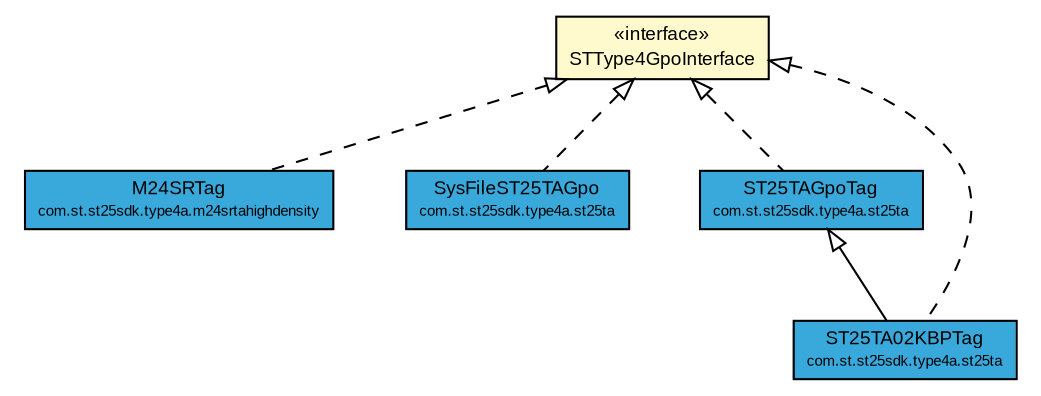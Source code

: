 #!/usr/local/bin/dot
#
# Class diagram 
# Generated by UMLGraph version R5_7_2-3-gee82a7 (http://www.umlgraph.org/)
#

digraph G {
	edge [fontname="arial",fontsize=10,labelfontname="arial",labelfontsize=10];
	node [fontname="arial",fontsize=10,shape=plaintext];
	nodesep=0.25;
	ranksep=0.5;
	// com.st.st25sdk.type4a.STType4GpoInterface
	c45840 [label=<<table title="com.st.st25sdk.type4a.STType4GpoInterface" border="0" cellborder="1" cellspacing="0" cellpadding="2" port="p" bgcolor="lemonChiffon" href="./STType4GpoInterface.html">
		<tr><td><table border="0" cellspacing="0" cellpadding="1">
<tr><td align="center" balign="center"> &#171;interface&#187; </td></tr>
<tr><td align="center" balign="center"> STType4GpoInterface </td></tr>
		</table></td></tr>
		</table>>, URL="./STType4GpoInterface.html", fontname="arial", fontcolor="black", fontsize=9.0];
	// com.st.st25sdk.type4a.m24srtahighdensity.M24SRTag
	c45853 [label=<<table title="com.st.st25sdk.type4a.m24srtahighdensity.M24SRTag" border="0" cellborder="1" cellspacing="0" cellpadding="2" port="p" bgcolor="#39a9dc" href="./m24srtahighdensity/M24SRTag.html">
		<tr><td><table border="0" cellspacing="0" cellpadding="1">
<tr><td align="center" balign="center"> M24SRTag </td></tr>
<tr><td align="center" balign="center"><font point-size="7.0"> com.st.st25sdk.type4a.m24srtahighdensity </font></td></tr>
		</table></td></tr>
		</table>>, URL="./m24srtahighdensity/M24SRTag.html", fontname="arial", fontcolor="black", fontsize=9.0];
	// com.st.st25sdk.type4a.st25ta.SysFileST25TAGpo
	c45858 [label=<<table title="com.st.st25sdk.type4a.st25ta.SysFileST25TAGpo" border="0" cellborder="1" cellspacing="0" cellpadding="2" port="p" bgcolor="#39a9dc" href="./st25ta/SysFileST25TAGpo.html">
		<tr><td><table border="0" cellspacing="0" cellpadding="1">
<tr><td align="center" balign="center"> SysFileST25TAGpo </td></tr>
<tr><td align="center" balign="center"><font point-size="7.0"> com.st.st25sdk.type4a.st25ta </font></td></tr>
		</table></td></tr>
		</table>>, URL="./st25ta/SysFileST25TAGpo.html", fontname="arial", fontcolor="black", fontsize=9.0];
	// com.st.st25sdk.type4a.st25ta.ST25TAGpoTag
	c45861 [label=<<table title="com.st.st25sdk.type4a.st25ta.ST25TAGpoTag" border="0" cellborder="1" cellspacing="0" cellpadding="2" port="p" bgcolor="#39a9dc" href="./st25ta/ST25TAGpoTag.html">
		<tr><td><table border="0" cellspacing="0" cellpadding="1">
<tr><td align="center" balign="center"> ST25TAGpoTag </td></tr>
<tr><td align="center" balign="center"><font point-size="7.0"> com.st.st25sdk.type4a.st25ta </font></td></tr>
		</table></td></tr>
		</table>>, URL="./st25ta/ST25TAGpoTag.html", fontname="arial", fontcolor="black", fontsize=9.0];
	// com.st.st25sdk.type4a.st25ta.ST25TA02KBPTag
	c45868 [label=<<table title="com.st.st25sdk.type4a.st25ta.ST25TA02KBPTag" border="0" cellborder="1" cellspacing="0" cellpadding="2" port="p" bgcolor="#39a9dc" href="./st25ta/ST25TA02KBPTag.html">
		<tr><td><table border="0" cellspacing="0" cellpadding="1">
<tr><td align="center" balign="center"> ST25TA02KBPTag </td></tr>
<tr><td align="center" balign="center"><font point-size="7.0"> com.st.st25sdk.type4a.st25ta </font></td></tr>
		</table></td></tr>
		</table>>, URL="./st25ta/ST25TA02KBPTag.html", fontname="arial", fontcolor="black", fontsize=9.0];
	//com.st.st25sdk.type4a.m24srtahighdensity.M24SRTag implements com.st.st25sdk.type4a.STType4GpoInterface
	c45840:p -> c45853:p [dir=back,arrowtail=empty,style=dashed];
	//com.st.st25sdk.type4a.st25ta.SysFileST25TAGpo implements com.st.st25sdk.type4a.STType4GpoInterface
	c45840:p -> c45858:p [dir=back,arrowtail=empty,style=dashed];
	//com.st.st25sdk.type4a.st25ta.ST25TAGpoTag implements com.st.st25sdk.type4a.STType4GpoInterface
	c45840:p -> c45861:p [dir=back,arrowtail=empty,style=dashed];
	//com.st.st25sdk.type4a.st25ta.ST25TA02KBPTag extends com.st.st25sdk.type4a.st25ta.ST25TAGpoTag
	c45861:p -> c45868:p [dir=back,arrowtail=empty];
	//com.st.st25sdk.type4a.st25ta.ST25TA02KBPTag implements com.st.st25sdk.type4a.STType4GpoInterface
	c45840:p -> c45868:p [dir=back,arrowtail=empty,style=dashed];
}

